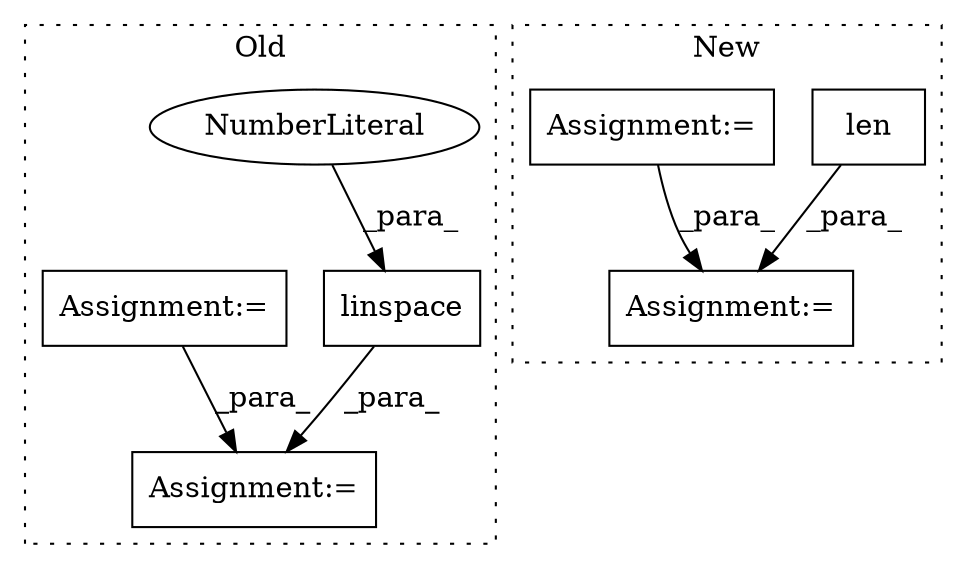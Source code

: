 digraph G {
subgraph cluster0 {
1 [label="linspace" a="32" s="2619,2639" l="9,1" shape="box"];
3 [label="NumberLiteral" a="34" s="2636" l="3" shape="ellipse"];
4 [label="Assignment:=" a="7" s="2940" l="1" shape="box"];
6 [label="Assignment:=" a="7" s="2582" l="1" shape="box"];
label = "Old";
style="dotted";
}
subgraph cluster1 {
2 [label="len" a="32" s="2670,2675" l="4,1" shape="box"];
5 [label="Assignment:=" a="7" s="2706" l="1" shape="box"];
7 [label="Assignment:=" a="7" s="2623" l="1" shape="box"];
label = "New";
style="dotted";
}
1 -> 4 [label="_para_"];
2 -> 5 [label="_para_"];
3 -> 1 [label="_para_"];
6 -> 4 [label="_para_"];
7 -> 5 [label="_para_"];
}